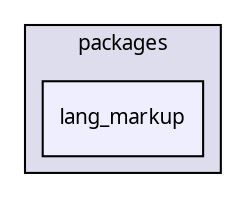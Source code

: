 digraph "packages/lang/packages/lang_markup/" {
  compound=true
  node [ fontsize="10", fontname="FreeSans.ttf"];
  edge [ labelfontsize="10", labelfontname="FreeSans.ttf"];
  subgraph clusterdir_8c2139a31f41cc1d1934a3ac66a7c6cf {
    graph [ bgcolor="#ddddee", pencolor="black", label="packages" fontname="FreeSans.ttf", fontsize="10", URL="dir_8c2139a31f41cc1d1934a3ac66a7c6cf.html"]
  dir_6b7a275a9222b61219d475baa8b8c924 [shape=box, label="lang_markup", style="filled", fillcolor="#eeeeff", pencolor="black", URL="dir_6b7a275a9222b61219d475baa8b8c924.html"];
  }
}
